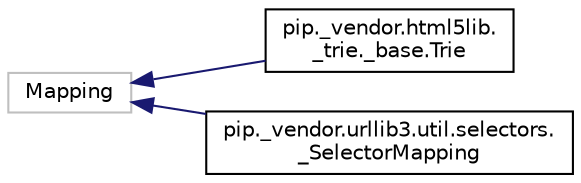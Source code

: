 digraph "Graphical Class Hierarchy"
{
  edge [fontname="Helvetica",fontsize="10",labelfontname="Helvetica",labelfontsize="10"];
  node [fontname="Helvetica",fontsize="10",shape=record];
  rankdir="LR";
  Node728 [label="Mapping",height=0.2,width=0.4,color="grey75", fillcolor="white", style="filled"];
  Node728 -> Node0 [dir="back",color="midnightblue",fontsize="10",style="solid",fontname="Helvetica"];
  Node0 [label="pip._vendor.html5lib.\l_trie._base.Trie",height=0.2,width=0.4,color="black", fillcolor="white", style="filled",URL="$classpip_1_1__vendor_1_1html5lib_1_1__trie_1_1__base_1_1_trie.html"];
  Node728 -> Node730 [dir="back",color="midnightblue",fontsize="10",style="solid",fontname="Helvetica"];
  Node730 [label="pip._vendor.urllib3.util.selectors.\l_SelectorMapping",height=0.2,width=0.4,color="black", fillcolor="white", style="filled",URL="$classpip_1_1__vendor_1_1urllib3_1_1util_1_1selectors_1_1___selector_mapping.html"];
}
